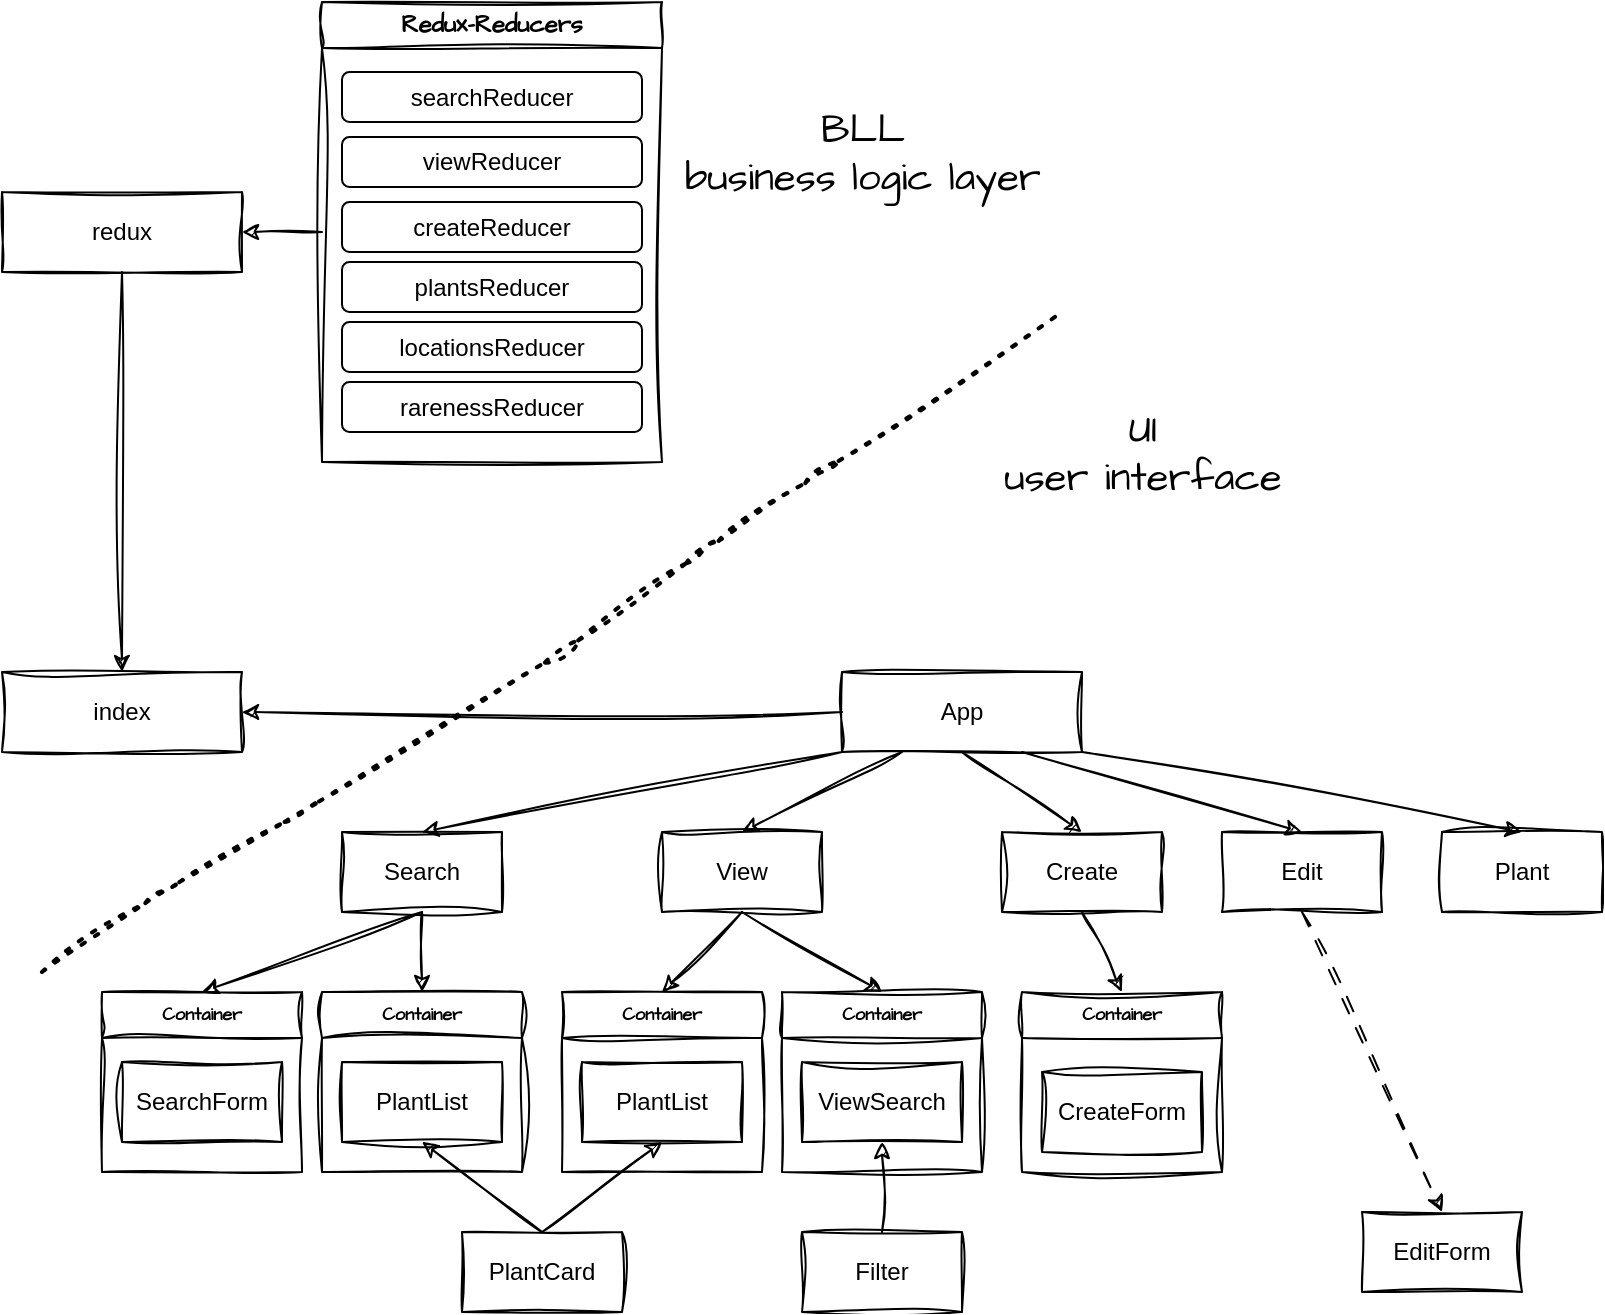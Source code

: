 <mxfile>
    <diagram id="tfZTUp5VqJsLflze4wrc" name="Page-1">
        <mxGraphModel dx="1014" dy="2035" grid="1" gridSize="10" guides="1" tooltips="1" connect="1" arrows="1" fold="1" page="1" pageScale="1" pageWidth="827" pageHeight="1169" background="#FFFFFF" math="0" shadow="0">
            <root>
                <mxCell id="0"/>
                <mxCell id="1" parent="0"/>
                <mxCell id="19" style="edgeStyle=none;sketch=1;hachureGap=4;jiggle=2;curveFitting=1;html=1;exitX=0;exitY=1;exitDx=0;exitDy=0;entryX=0.5;entryY=0;entryDx=0;entryDy=0;labelBorderColor=#000000;strokeColor=#000000;fontFamily=Architects Daughter;fontSource=https%3A%2F%2Ffonts.googleapis.com%2Fcss%3Ffamily%3DArchitects%2BDaughter;fontSize=16;fontColor=#000000;" parent="1" source="5" target="12" edge="1">
                    <mxGeometry relative="1" as="geometry"/>
                </mxCell>
                <mxCell id="21" style="edgeStyle=none;sketch=1;hachureGap=4;jiggle=2;curveFitting=1;html=1;exitX=0.25;exitY=1;exitDx=0;exitDy=0;entryX=0.5;entryY=0;entryDx=0;entryDy=0;labelBorderColor=#000000;strokeColor=#000000;fontFamily=Architects Daughter;fontSource=https%3A%2F%2Ffonts.googleapis.com%2Fcss%3Ffamily%3DArchitects%2BDaughter;fontSize=16;fontColor=#000000;" parent="1" source="5" target="15" edge="1">
                    <mxGeometry relative="1" as="geometry"/>
                </mxCell>
                <mxCell id="22" style="edgeStyle=none;sketch=1;hachureGap=4;jiggle=2;curveFitting=1;html=1;exitX=0.5;exitY=1;exitDx=0;exitDy=0;entryX=0.5;entryY=0;entryDx=0;entryDy=0;labelBorderColor=#000000;strokeColor=#000000;fontFamily=Architects Daughter;fontSource=https%3A%2F%2Ffonts.googleapis.com%2Fcss%3Ffamily%3DArchitects%2BDaughter;fontSize=16;fontColor=#000000;" parent="1" source="5" target="16" edge="1">
                    <mxGeometry relative="1" as="geometry"/>
                </mxCell>
                <mxCell id="23" style="edgeStyle=none;sketch=1;hachureGap=4;jiggle=2;curveFitting=1;html=1;exitX=1;exitY=1;exitDx=0;exitDy=0;entryX=0.5;entryY=0;entryDx=0;entryDy=0;labelBorderColor=#000000;strokeColor=#000000;fontFamily=Architects Daughter;fontSource=https%3A%2F%2Ffonts.googleapis.com%2Fcss%3Ffamily%3DArchitects%2BDaughter;fontSize=16;fontColor=#000000;" parent="1" source="5" target="18" edge="1">
                    <mxGeometry relative="1" as="geometry"/>
                </mxCell>
                <mxCell id="41" style="edgeStyle=none;sketch=1;hachureGap=4;jiggle=2;curveFitting=1;html=1;exitX=0.75;exitY=1;exitDx=0;exitDy=0;entryX=0.5;entryY=0;entryDx=0;entryDy=0;labelBorderColor=#000000;strokeColor=#000000;fontFamily=Architects Daughter;fontSource=https%3A%2F%2Ffonts.googleapis.com%2Fcss%3Ffamily%3DArchitects%2BDaughter;fontSize=16;fontColor=#000000;" parent="1" source="5" target="40" edge="1">
                    <mxGeometry relative="1" as="geometry"/>
                </mxCell>
                <mxCell id="5" value="App" style="rounded=0;whiteSpace=wrap;html=1;fillColor=none;strokeColor=#000000;glass=0;labelBackgroundColor=none;labelBorderColor=none;sketch=1;curveFitting=1;jiggle=2;fontColor=#000000;" parent="1" vertex="1">
                    <mxGeometry x="440" y="160" width="120" height="40" as="geometry"/>
                </mxCell>
                <mxCell id="6" value="index" style="rounded=0;whiteSpace=wrap;html=1;fillColor=none;strokeColor=#000000;glass=0;labelBackgroundColor=none;labelBorderColor=none;sketch=1;curveFitting=1;jiggle=2;fontColor=#000000;" parent="1" vertex="1">
                    <mxGeometry x="20" y="160" width="120" height="40" as="geometry"/>
                </mxCell>
                <mxCell id="27" style="edgeStyle=none;sketch=1;hachureGap=4;jiggle=2;curveFitting=1;html=1;exitX=0.5;exitY=1;exitDx=0;exitDy=0;entryX=0.5;entryY=0;entryDx=0;entryDy=0;labelBorderColor=#000000;strokeColor=#000000;fontFamily=Architects Daughter;fontSource=https%3A%2F%2Ffonts.googleapis.com%2Fcss%3Ffamily%3DArchitects%2BDaughter;fontSize=16;fontColor=#000000;" parent="1" source="8" target="6" edge="1">
                    <mxGeometry relative="1" as="geometry"/>
                </mxCell>
                <mxCell id="8" value="redux" style="rounded=0;whiteSpace=wrap;html=1;fillColor=none;strokeColor=#000000;glass=0;labelBackgroundColor=none;labelBorderColor=none;sketch=1;curveFitting=1;jiggle=2;fontColor=#000000;" parent="1" vertex="1">
                    <mxGeometry x="20" y="-80" width="120" height="40" as="geometry"/>
                </mxCell>
                <mxCell id="11" value="" style="endArrow=classic;html=1;sketch=1;hachureGap=4;jiggle=2;curveFitting=1;fontFamily=Architects Daughter;fontSource=https%3A%2F%2Ffonts.googleapis.com%2Fcss%3Ffamily%3DArchitects%2BDaughter;fontSize=16;fontColor=#000000;exitX=0;exitY=0.5;exitDx=0;exitDy=0;entryX=1;entryY=0.5;entryDx=0;entryDy=0;labelBorderColor=#000000;strokeColor=#000000;" parent="1" source="5" target="6" edge="1">
                    <mxGeometry width="50" height="50" relative="1" as="geometry">
                        <mxPoint x="150" y="290" as="sourcePoint"/>
                        <mxPoint x="150" y="210" as="targetPoint"/>
                    </mxGeometry>
                </mxCell>
                <mxCell id="28" style="edgeStyle=none;sketch=1;hachureGap=4;jiggle=2;curveFitting=1;html=1;exitX=0.5;exitY=1;exitDx=0;exitDy=0;labelBorderColor=#000000;strokeColor=#000000;fontFamily=Architects Daughter;fontSource=https%3A%2F%2Ffonts.googleapis.com%2Fcss%3Ffamily%3DArchitects%2BDaughter;fontSize=16;fontColor=#000000;entryX=0.5;entryY=0;entryDx=0;entryDy=0;" parent="1" source="12" target="50" edge="1">
                    <mxGeometry relative="1" as="geometry">
                        <mxPoint x="520" y="390" as="targetPoint"/>
                    </mxGeometry>
                </mxCell>
                <mxCell id="84" style="edgeStyle=none;sketch=1;hachureGap=4;jiggle=2;curveFitting=1;html=1;exitX=0.5;exitY=1;exitDx=0;exitDy=0;entryX=0.5;entryY=0;entryDx=0;entryDy=0;strokeColor=#000000;fontFamily=Architects Daughter;fontSource=https%3A%2F%2Ffonts.googleapis.com%2Fcss%3Ffamily%3DArchitects%2BDaughter;fontSize=12;fontColor=#000000;" parent="1" source="12" target="48" edge="1">
                    <mxGeometry relative="1" as="geometry"/>
                </mxCell>
                <mxCell id="12" value="Search" style="rounded=0;whiteSpace=wrap;html=1;fillColor=none;strokeColor=#000000;glass=0;labelBackgroundColor=none;labelBorderColor=none;sketch=1;curveFitting=1;jiggle=2;fontColor=#000000;" parent="1" vertex="1">
                    <mxGeometry x="190" y="240" width="80" height="40" as="geometry"/>
                </mxCell>
                <mxCell id="33" style="edgeStyle=none;sketch=1;hachureGap=4;jiggle=2;curveFitting=1;html=1;exitX=0.5;exitY=1;exitDx=0;exitDy=0;entryX=0.5;entryY=0;entryDx=0;entryDy=0;labelBorderColor=#000000;strokeColor=#000000;fontFamily=Architects Daughter;fontSource=https%3A%2F%2Ffonts.googleapis.com%2Fcss%3Ffamily%3DArchitects%2BDaughter;fontSize=16;fontColor=#000000;" parent="1" source="15" target="Upis-bevzkgIrQKC3kwI-85" edge="1">
                    <mxGeometry relative="1" as="geometry"/>
                </mxCell>
                <mxCell id="34" style="edgeStyle=none;sketch=1;hachureGap=4;jiggle=2;curveFitting=1;html=1;exitX=0.5;exitY=1;exitDx=0;exitDy=0;entryX=0.5;entryY=0;entryDx=0;entryDy=0;labelBorderColor=#000000;strokeColor=#000000;fontFamily=Architects Daughter;fontSource=https%3A%2F%2Ffonts.googleapis.com%2Fcss%3Ffamily%3DArchitects%2BDaughter;fontSize=16;fontColor=#000000;" parent="1" source="15" target="74" edge="1">
                    <mxGeometry relative="1" as="geometry"/>
                </mxCell>
                <mxCell id="15" value="View" style="rounded=0;whiteSpace=wrap;html=1;fillColor=none;strokeColor=#000000;glass=0;labelBackgroundColor=none;labelBorderColor=none;sketch=1;curveFitting=1;jiggle=2;fontColor=#000000;" parent="1" vertex="1">
                    <mxGeometry x="350" y="240" width="80" height="40" as="geometry"/>
                </mxCell>
                <mxCell id="82" style="edgeStyle=none;sketch=1;hachureGap=4;jiggle=2;curveFitting=1;html=1;exitX=0.5;exitY=1;exitDx=0;exitDy=0;entryX=0.5;entryY=0;entryDx=0;entryDy=0;strokeColor=#000000;fontFamily=Architects Daughter;fontSource=https%3A%2F%2Ffonts.googleapis.com%2Fcss%3Ffamily%3DArchitects%2BDaughter;fontSize=12;fontColor=#000000;" parent="1" source="16" target="85" edge="1">
                    <mxGeometry relative="1" as="geometry"/>
                </mxCell>
                <mxCell id="16" value="Create" style="rounded=0;whiteSpace=wrap;html=1;fillColor=none;strokeColor=#000000;glass=0;labelBackgroundColor=none;labelBorderColor=none;sketch=1;curveFitting=1;jiggle=2;fontColor=#000000;" parent="1" vertex="1">
                    <mxGeometry x="520" y="240" width="80" height="40" as="geometry"/>
                </mxCell>
                <mxCell id="18" value="Plant" style="rounded=0;whiteSpace=wrap;html=1;fillColor=none;strokeColor=#000000;glass=0;labelBackgroundColor=none;labelBorderColor=none;sketch=1;curveFitting=1;jiggle=2;fontColor=#000000;" parent="1" vertex="1">
                    <mxGeometry x="740" y="240" width="80" height="40" as="geometry"/>
                </mxCell>
                <mxCell id="83" style="edgeStyle=none;sketch=1;hachureGap=4;jiggle=2;curveFitting=1;html=1;exitX=0.5;exitY=1;exitDx=0;exitDy=0;entryX=0.5;entryY=0;entryDx=0;entryDy=0;strokeColor=#000000;fontFamily=Architects Daughter;fontSource=https%3A%2F%2Ffonts.googleapis.com%2Fcss%3Ffamily%3DArchitects%2BDaughter;fontSize=12;fontColor=#000000;dashed=1;dashPattern=8 8;" parent="1" source="40" target="81" edge="1">
                    <mxGeometry relative="1" as="geometry"/>
                </mxCell>
                <mxCell id="40" value="Edit" style="rounded=0;whiteSpace=wrap;html=1;fillColor=none;strokeColor=#000000;glass=0;labelBackgroundColor=none;labelBorderColor=none;sketch=1;curveFitting=1;jiggle=2;fontColor=#000000;" parent="1" vertex="1">
                    <mxGeometry x="630" y="240" width="80" height="40" as="geometry"/>
                </mxCell>
                <mxCell id="43" value="" style="endArrow=none;dashed=1;html=1;dashPattern=1 3;strokeWidth=2;labelBorderColor=#000000;hachureGap=4;strokeColor=#000000;fontFamily=Architects Daughter;fontSource=https%3A%2F%2Ffonts.googleapis.com%2Fcss%3Ffamily%3DArchitects%2BDaughter;fontSize=16;fontColor=#000000;sketch=1;curveFitting=1;jiggle=2;" parent="1" edge="1">
                    <mxGeometry width="50" height="50" relative="1" as="geometry">
                        <mxPoint x="40" y="310" as="sourcePoint"/>
                        <mxPoint x="550" y="-20" as="targetPoint"/>
                        <Array as="points">
                            <mxPoint x="100" y="270"/>
                            <mxPoint x="170" y="230"/>
                            <mxPoint x="300" y="150"/>
                            <mxPoint x="370" y="100"/>
                            <mxPoint x="430" y="60"/>
                        </Array>
                    </mxGeometry>
                </mxCell>
                <mxCell id="44" value="BLL&lt;br&gt;business logic layer" style="text;html=1;align=center;verticalAlign=middle;resizable=0;points=[];autosize=1;strokeColor=none;fillColor=none;fontSize=20;fontFamily=Architects Daughter;fontColor=#000000;sketch=1;hachureGap=4;jiggle=2;curveFitting=1;fontSource=https%3A%2F%2Ffonts.googleapis.com%2Fcss%3Ffamily%3DArchitects%2BDaughter;" parent="1" vertex="1">
                    <mxGeometry x="350" y="-130" width="200" height="60" as="geometry"/>
                </mxCell>
                <mxCell id="45" value="UI&lt;br&gt;user interface" style="text;html=1;align=center;verticalAlign=middle;resizable=0;points=[];autosize=1;strokeColor=none;fillColor=none;fontSize=20;fontFamily=Architects Daughter;fontColor=#000000;sketch=1;hachureGap=4;jiggle=2;curveFitting=1;fontSource=https%3A%2F%2Ffonts.googleapis.com%2Fcss%3Ffamily%3DArchitects%2BDaughter;" parent="1" vertex="1">
                    <mxGeometry x="510" y="20" width="160" height="60" as="geometry"/>
                </mxCell>
                <mxCell id="48" value="&lt;font style=&quot;font-size: 9px;&quot;&gt;Container&lt;/font&gt;" style="swimlane;whiteSpace=wrap;html=1;sketch=1;hachureGap=4;jiggle=2;curveFitting=1;fontFamily=Architects Daughter;fontSource=https%3A%2F%2Ffonts.googleapis.com%2Fcss%3Ffamily%3DArchitects%2BDaughter;fontSize=8;strokeColor=#000000;fillColor=none;gradientColor=none;fontColor=#000000;" parent="1" vertex="1">
                    <mxGeometry x="70" y="320" width="100" height="90" as="geometry"/>
                </mxCell>
                <mxCell id="24" value="SearchForm" style="rounded=0;whiteSpace=wrap;html=1;fillColor=none;strokeColor=#000000;glass=0;labelBackgroundColor=none;labelBorderColor=none;sketch=1;curveFitting=1;jiggle=2;fontColor=#000000;" parent="48" vertex="1">
                    <mxGeometry x="10" y="35" width="80" height="40" as="geometry"/>
                </mxCell>
                <mxCell id="50" value="&lt;font style=&quot;font-size: 9px;&quot;&gt;Container&lt;/font&gt;" style="swimlane;whiteSpace=wrap;html=1;sketch=1;hachureGap=4;jiggle=2;curveFitting=1;fontFamily=Architects Daughter;fontSource=https%3A%2F%2Ffonts.googleapis.com%2Fcss%3Ffamily%3DArchitects%2BDaughter;fontSize=8;strokeColor=#000000;fillColor=none;gradientColor=none;fontColor=#000000;" parent="1" vertex="1">
                    <mxGeometry x="180" y="320" width="100" height="90" as="geometry"/>
                </mxCell>
                <mxCell id="32" value="PlantList" style="rounded=0;whiteSpace=wrap;html=1;fillColor=none;strokeColor=#000000;glass=0;labelBackgroundColor=none;labelBorderColor=none;sketch=1;curveFitting=1;jiggle=2;fontColor=#000000;" parent="50" vertex="1">
                    <mxGeometry x="10" y="35" width="80" height="40" as="geometry"/>
                </mxCell>
                <mxCell id="62" style="edgeStyle=none;sketch=1;hachureGap=4;jiggle=2;curveFitting=1;html=1;exitX=0;exitY=0.5;exitDx=0;exitDy=0;entryX=1;entryY=0.5;entryDx=0;entryDy=0;fontFamily=Architects Daughter;fontSource=https%3A%2F%2Ffonts.googleapis.com%2Fcss%3Ffamily%3DArchitects%2BDaughter;fontSize=12;fontColor=#000000;strokeColor=#000000;" parent="1" source="55" target="8" edge="1">
                    <mxGeometry relative="1" as="geometry"/>
                </mxCell>
                <mxCell id="55" value="&lt;font style=&quot;font-size: 12px;&quot;&gt;Redux-Reducers&lt;/font&gt;" style="swimlane;whiteSpace=wrap;html=1;sketch=1;hachureGap=4;jiggle=2;curveFitting=1;fontFamily=Architects Daughter;fontSource=https%3A%2F%2Ffonts.googleapis.com%2Fcss%3Ffamily%3DArchitects%2BDaughter;fontSize=8;strokeColor=#000000;fillColor=none;gradientColor=none;fontColor=#000000;" parent="1" vertex="1">
                    <mxGeometry x="180" y="-175" width="170" height="230" as="geometry"/>
                </mxCell>
                <mxCell id="56" value="searchReducer" style="rounded=1;whiteSpace=wrap;html=1;fillColor=none;strokeColor=#000000;glass=0;labelBackgroundColor=none;labelBorderColor=none;fontColor=#000000;" parent="55" vertex="1">
                    <mxGeometry x="10" y="35" width="150" height="25" as="geometry"/>
                </mxCell>
                <mxCell id="57" value="viewReducer" style="rounded=1;whiteSpace=wrap;html=1;fillColor=none;strokeColor=#000000;glass=0;labelBackgroundColor=none;labelBorderColor=none;fontColor=#000000;" parent="55" vertex="1">
                    <mxGeometry x="10" y="67.5" width="150" height="25" as="geometry"/>
                </mxCell>
                <mxCell id="58" value="createReducer" style="rounded=1;whiteSpace=wrap;html=1;fillColor=none;strokeColor=#000000;glass=0;labelBackgroundColor=none;labelBorderColor=none;fontColor=#000000;" parent="55" vertex="1">
                    <mxGeometry x="10" y="100" width="150" height="25" as="geometry"/>
                </mxCell>
                <mxCell id="59" value="plantsReducer" style="rounded=1;whiteSpace=wrap;html=1;fillColor=none;strokeColor=#000000;glass=0;labelBackgroundColor=none;labelBorderColor=none;fontColor=#000000;" parent="55" vertex="1">
                    <mxGeometry x="10" y="130" width="150" height="25" as="geometry"/>
                </mxCell>
                <mxCell id="60" value="locationsReducer" style="rounded=1;whiteSpace=wrap;html=1;fillColor=none;strokeColor=#000000;glass=0;labelBackgroundColor=none;labelBorderColor=none;fontColor=#000000;" parent="55" vertex="1">
                    <mxGeometry x="10" y="160" width="150" height="25" as="geometry"/>
                </mxCell>
                <mxCell id="61" value="rarenessReducer" style="rounded=1;whiteSpace=wrap;html=1;fillColor=none;strokeColor=#000000;glass=0;labelBackgroundColor=none;labelBorderColor=none;fontColor=#000000;" parent="55" vertex="1">
                    <mxGeometry x="10" y="190" width="150" height="25" as="geometry"/>
                </mxCell>
                <mxCell id="74" value="&lt;font style=&quot;font-size: 9px;&quot;&gt;Container&lt;/font&gt;" style="swimlane;whiteSpace=wrap;html=1;sketch=1;hachureGap=4;jiggle=2;curveFitting=1;fontFamily=Architects Daughter;fontSource=https%3A%2F%2Ffonts.googleapis.com%2Fcss%3Ffamily%3DArchitects%2BDaughter;fontSize=8;strokeColor=#000000;fillColor=none;gradientColor=none;fontColor=#000000;" parent="1" vertex="1">
                    <mxGeometry x="300" y="320" width="100" height="90" as="geometry">
                        <mxRectangle x="350" y="320" width="80" height="23" as="alternateBounds"/>
                    </mxGeometry>
                </mxCell>
                <mxCell id="75" value="PlantList" style="rounded=0;whiteSpace=wrap;html=1;fillColor=none;strokeColor=#000000;glass=0;labelBackgroundColor=none;labelBorderColor=none;sketch=1;curveFitting=1;jiggle=2;fontColor=#000000;" parent="74" vertex="1">
                    <mxGeometry x="10" y="35" width="80" height="40" as="geometry"/>
                </mxCell>
                <mxCell id="78" style="edgeStyle=none;sketch=1;hachureGap=4;jiggle=2;curveFitting=1;html=1;exitX=0.5;exitY=0;exitDx=0;exitDy=0;entryX=0.5;entryY=1;entryDx=0;entryDy=0;strokeColor=#000000;fontFamily=Architects Daughter;fontSource=https%3A%2F%2Ffonts.googleapis.com%2Fcss%3Ffamily%3DArchitects%2BDaughter;fontSize=12;fontColor=#000000;" parent="1" source="17" target="75" edge="1">
                    <mxGeometry relative="1" as="geometry"/>
                </mxCell>
                <mxCell id="17" value="PlantCard" style="rounded=0;whiteSpace=wrap;html=1;fillColor=none;strokeColor=#000000;glass=0;labelBackgroundColor=none;labelBorderColor=none;sketch=1;curveFitting=1;jiggle=2;fontColor=#000000;" parent="1" vertex="1">
                    <mxGeometry x="250" y="440" width="80" height="40" as="geometry"/>
                </mxCell>
                <mxCell id="35" style="edgeStyle=none;sketch=1;hachureGap=4;jiggle=2;curveFitting=1;html=1;exitX=0.5;exitY=0;exitDx=0;exitDy=0;entryX=0.5;entryY=1;entryDx=0;entryDy=0;labelBorderColor=#000000;strokeColor=#000000;fontFamily=Architects Daughter;fontSource=https%3A%2F%2Ffonts.googleapis.com%2Fcss%3Ffamily%3DArchitects%2BDaughter;fontSize=16;fontColor=#000000;" parent="1" source="17" target="32" edge="1">
                    <mxGeometry relative="1" as="geometry"/>
                </mxCell>
                <mxCell id="81" value="EditForm" style="rounded=0;whiteSpace=wrap;html=1;fillColor=none;strokeColor=#000000;glass=0;labelBackgroundColor=none;labelBorderColor=none;sketch=1;curveFitting=1;jiggle=2;fontColor=#000000;" parent="1" vertex="1">
                    <mxGeometry x="700" y="430" width="80" height="40" as="geometry"/>
                </mxCell>
                <mxCell id="85" value="&lt;font style=&quot;font-size: 9px;&quot;&gt;Container&lt;/font&gt;" style="swimlane;whiteSpace=wrap;html=1;sketch=1;hachureGap=4;jiggle=2;curveFitting=1;fontFamily=Architects Daughter;fontSource=https%3A%2F%2Ffonts.googleapis.com%2Fcss%3Ffamily%3DArchitects%2BDaughter;fontSize=8;strokeColor=#000000;fillColor=none;gradientColor=none;fontColor=#000000;" vertex="1" parent="1">
                    <mxGeometry x="530" y="320" width="100" height="90" as="geometry">
                        <mxRectangle x="350" y="320" width="80" height="23" as="alternateBounds"/>
                    </mxGeometry>
                </mxCell>
                <mxCell id="80" value="CreateForm" style="rounded=0;whiteSpace=wrap;html=1;fillColor=none;strokeColor=#000000;glass=0;labelBackgroundColor=none;labelBorderColor=none;sketch=1;curveFitting=1;jiggle=2;fontColor=#000000;" parent="85" vertex="1">
                    <mxGeometry x="10" y="40" width="80" height="40" as="geometry"/>
                </mxCell>
                <mxCell id="Upis-bevzkgIrQKC3kwI-85" value="&lt;font style=&quot;font-size: 9px;&quot;&gt;Container&lt;/font&gt;" style="swimlane;whiteSpace=wrap;html=1;sketch=1;hachureGap=4;jiggle=2;curveFitting=1;fontFamily=Architects Daughter;fontSource=https%3A%2F%2Ffonts.googleapis.com%2Fcss%3Ffamily%3DArchitects%2BDaughter;fontSize=8;strokeColor=#000000;fillColor=none;gradientColor=none;fontColor=#000000;" vertex="1" parent="1">
                    <mxGeometry x="410" y="320" width="100" height="90" as="geometry">
                        <mxRectangle x="350" y="320" width="80" height="23" as="alternateBounds"/>
                    </mxGeometry>
                </mxCell>
                <mxCell id="31" value="ViewSearch" style="rounded=0;whiteSpace=wrap;html=1;fillColor=none;strokeColor=#000000;glass=0;labelBackgroundColor=none;labelBorderColor=none;sketch=1;curveFitting=1;jiggle=2;fontColor=#000000;" parent="Upis-bevzkgIrQKC3kwI-85" vertex="1">
                    <mxGeometry x="10" y="35" width="80" height="40" as="geometry"/>
                </mxCell>
                <mxCell id="Upis-bevzkgIrQKC3kwI-88" value="Filter" style="rounded=0;whiteSpace=wrap;html=1;fillColor=none;strokeColor=#000000;glass=0;labelBackgroundColor=none;labelBorderColor=none;sketch=1;curveFitting=1;jiggle=2;fontColor=#000000;" vertex="1" parent="1">
                    <mxGeometry x="420" y="440" width="80" height="40" as="geometry"/>
                </mxCell>
                <mxCell id="Upis-bevzkgIrQKC3kwI-90" style="edgeStyle=none;sketch=1;hachureGap=4;jiggle=2;curveFitting=1;html=1;exitX=0.5;exitY=0;exitDx=0;exitDy=0;entryX=0.5;entryY=1;entryDx=0;entryDy=0;strokeColor=#000000;fontFamily=Architects Daughter;fontSource=https%3A%2F%2Ffonts.googleapis.com%2Fcss%3Ffamily%3DArchitects%2BDaughter;fontSize=12;fontColor=#000000;" edge="1" parent="1" source="Upis-bevzkgIrQKC3kwI-88" target="31">
                    <mxGeometry relative="1" as="geometry">
                        <mxPoint x="300.0" y="450" as="sourcePoint"/>
                        <mxPoint x="360.0" y="405" as="targetPoint"/>
                    </mxGeometry>
                </mxCell>
            </root>
        </mxGraphModel>
    </diagram>
</mxfile>